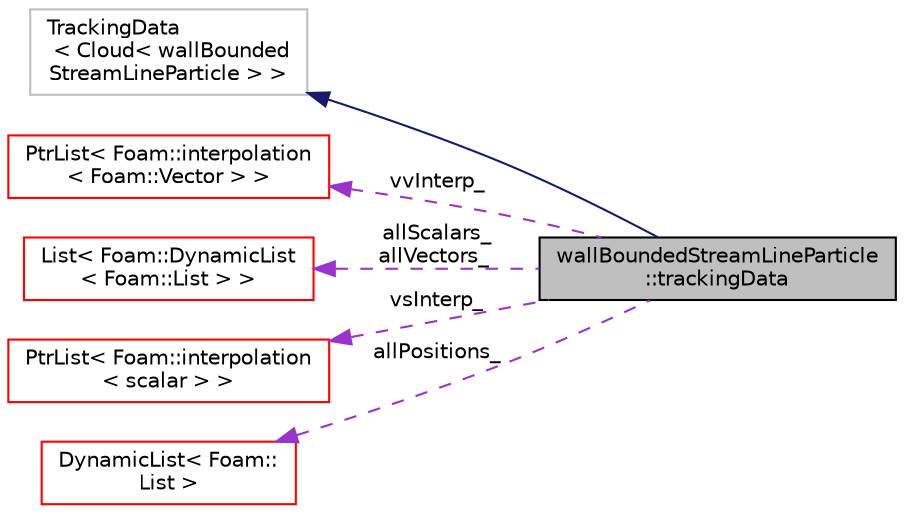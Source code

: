 digraph "wallBoundedStreamLineParticle::trackingData"
{
  bgcolor="transparent";
  edge [fontname="Helvetica",fontsize="10",labelfontname="Helvetica",labelfontsize="10"];
  node [fontname="Helvetica",fontsize="10",shape=record];
  rankdir="LR";
  Node1 [label="wallBoundedStreamLineParticle\l::trackingData",height=0.2,width=0.4,color="black", fillcolor="grey75", style="filled", fontcolor="black"];
  Node2 -> Node1 [dir="back",color="midnightblue",fontsize="10",style="solid",fontname="Helvetica"];
  Node2 [label="TrackingData      \l      \< Cloud\< wallBounded\lStreamLineParticle \> \>",height=0.2,width=0.4,color="grey75"];
  Node3 -> Node1 [dir="back",color="darkorchid3",fontsize="10",style="dashed",label=" vvInterp_" ,fontname="Helvetica"];
  Node3 [label="PtrList\< Foam::interpolation\l\< Foam::Vector \> \>",height=0.2,width=0.4,color="red",URL="$a02071.html"];
  Node4 -> Node1 [dir="back",color="darkorchid3",fontsize="10",style="dashed",label=" allScalars_\nallVectors_" ,fontname="Helvetica"];
  Node4 [label="List\< Foam::DynamicList\l\< Foam::List \> \>",height=0.2,width=0.4,color="red",URL="$a01390.html"];
  Node5 -> Node1 [dir="back",color="darkorchid3",fontsize="10",style="dashed",label=" vsInterp_" ,fontname="Helvetica"];
  Node5 [label="PtrList\< Foam::interpolation\l\< scalar \> \>",height=0.2,width=0.4,color="red",URL="$a02071.html"];
  Node6 -> Node1 [dir="back",color="darkorchid3",fontsize="10",style="dashed",label=" allPositions_" ,fontname="Helvetica"];
  Node6 [label="DynamicList\< Foam::\lList \>",height=0.2,width=0.4,color="red",URL="$a00613.html"];
}
